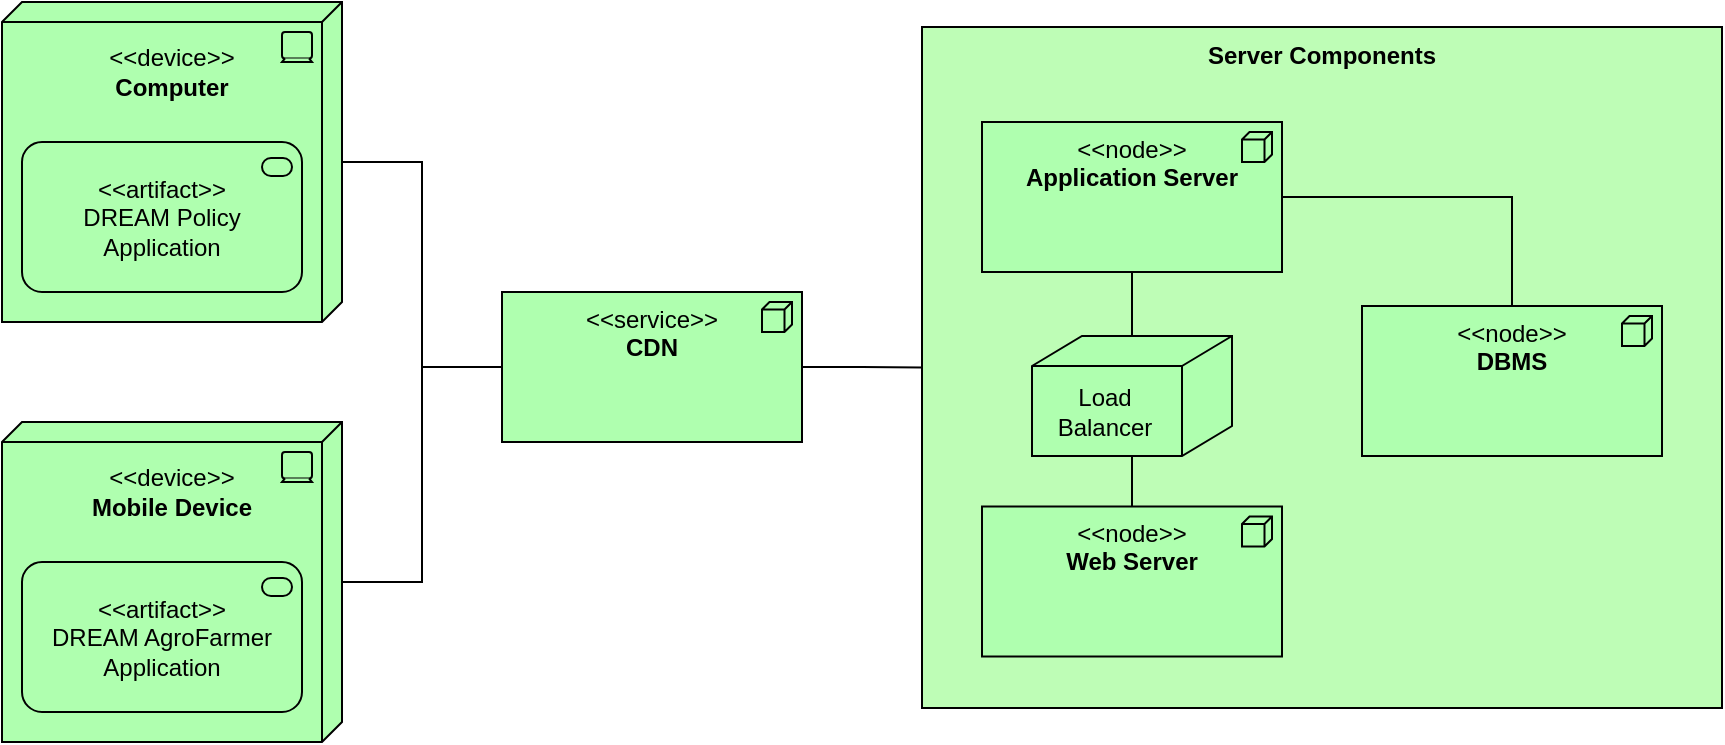<mxfile version="16.2.3" type="device"><diagram id="qqhTFQeBeJczOIMcyhff" name="Page-1"><mxGraphModel dx="946" dy="640" grid="1" gridSize="10" guides="1" tooltips="1" connect="1" arrows="1" fold="1" page="1" pageScale="1" pageWidth="1100" pageHeight="850" math="0" shadow="0"><root><mxCell id="0"/><mxCell id="1" parent="0"/><mxCell id="XJ-CL_UuRvcDlBbl218x-18" value="&lt;b&gt;Server Components&lt;/b&gt;" style="rounded=0;whiteSpace=wrap;html=1;arcSize=2;fillColor=#BEFDB6;strokeColor=#000000;verticalAlign=top;" parent="1" vertex="1"><mxGeometry x="570" y="32.5" width="400" height="340.5" as="geometry"/></mxCell><mxCell id="XJ-CL_UuRvcDlBbl218x-8" value="&lt;div&gt;&lt;br&gt;&lt;/div&gt;&lt;div&gt;&amp;lt;&amp;lt;device&amp;gt;&amp;gt;&lt;/div&gt;&lt;div&gt;&lt;b&gt;Computer&lt;/b&gt;&lt;br&gt;&lt;/div&gt;" style="html=1;outlineConnect=0;whiteSpace=wrap;fillColor=#AFFFAF;shape=mxgraph.archimate3.tech;techType=device;verticalAlign=top;" parent="1" vertex="1"><mxGeometry x="110" y="20" width="170" height="160" as="geometry"/></mxCell><mxCell id="XJ-CL_UuRvcDlBbl218x-31" style="edgeStyle=orthogonalEdgeStyle;rounded=0;orthogonalLoop=1;jettySize=auto;html=1;exitX=0.5;exitY=1;exitDx=0;exitDy=0;exitPerimeter=0;endArrow=none;endFill=0;" parent="1" source="XJ-CL_UuRvcDlBbl218x-10" target="XJ-CL_UuRvcDlBbl218x-28" edge="1"><mxGeometry relative="1" as="geometry"/></mxCell><mxCell id="7WMv-fjUg59XQOAGmqnW-1" style="edgeStyle=orthogonalEdgeStyle;rounded=0;orthogonalLoop=1;jettySize=auto;html=1;exitX=1;exitY=0.5;exitDx=0;exitDy=0;exitPerimeter=0;endArrow=none;endFill=0;" edge="1" parent="1" source="XJ-CL_UuRvcDlBbl218x-10" target="XJ-CL_UuRvcDlBbl218x-11"><mxGeometry relative="1" as="geometry"/></mxCell><mxCell id="XJ-CL_UuRvcDlBbl218x-10" value="&lt;div&gt;&amp;lt;&amp;lt;node&amp;gt;&amp;gt; &lt;br&gt;&lt;/div&gt;&lt;div&gt;&lt;b&gt;Application Server&lt;/b&gt;&lt;/div&gt;" style="html=1;outlineConnect=0;whiteSpace=wrap;fillColor=#AFFFAF;shape=mxgraph.archimate3.application;appType=node;archiType=square;verticalAlign=top;" parent="1" vertex="1"><mxGeometry x="600" y="80" width="150" height="75" as="geometry"/></mxCell><mxCell id="XJ-CL_UuRvcDlBbl218x-11" value="&lt;div&gt;&amp;lt;&amp;lt;node&amp;gt;&amp;gt;&lt;/div&gt;&lt;div&gt;&lt;b&gt;DBMS&lt;/b&gt;&lt;br&gt;&lt;/div&gt;" style="html=1;outlineConnect=0;whiteSpace=wrap;fillColor=#AFFFAF;shape=mxgraph.archimate3.application;appType=node;archiType=square;verticalAlign=top;" parent="1" vertex="1"><mxGeometry x="790" y="172" width="150" height="75" as="geometry"/></mxCell><mxCell id="XJ-CL_UuRvcDlBbl218x-13" value="&lt;div&gt;&lt;br&gt;&lt;/div&gt;&lt;div&gt;&amp;lt;&amp;lt;device&amp;gt;&amp;gt;&lt;/div&gt;&lt;div&gt;&lt;b&gt;Mobile Device&lt;/b&gt;&lt;br&gt;&lt;/div&gt;" style="html=1;outlineConnect=0;whiteSpace=wrap;fillColor=#AFFFAF;shape=mxgraph.archimate3.tech;techType=device;verticalAlign=top;" parent="1" vertex="1"><mxGeometry x="110" y="230" width="170" height="160" as="geometry"/></mxCell><mxCell id="XJ-CL_UuRvcDlBbl218x-14" value="&lt;div&gt;&amp;lt;&amp;lt;artifact&amp;gt;&amp;gt;&lt;/div&gt;&lt;div&gt;DREAM Policy Application&lt;br&gt;&lt;/div&gt;" style="html=1;outlineConnect=0;whiteSpace=wrap;fillColor=#AFFFAF;shape=mxgraph.archimate3.application;appType=serv;archiType=rounded" parent="1" vertex="1"><mxGeometry x="120" y="90" width="140" height="75" as="geometry"/></mxCell><mxCell id="XJ-CL_UuRvcDlBbl218x-15" value="&lt;div&gt;&amp;lt;&amp;lt;artifact&amp;gt;&amp;gt;&lt;/div&gt;&lt;div&gt;DREAM AgroFarmer Application&lt;br&gt;&lt;/div&gt;" style="html=1;outlineConnect=0;whiteSpace=wrap;fillColor=#AFFFAF;shape=mxgraph.archimate3.application;appType=serv;archiType=rounded" parent="1" vertex="1"><mxGeometry x="120" y="300" width="140" height="75" as="geometry"/></mxCell><mxCell id="XJ-CL_UuRvcDlBbl218x-22" style="edgeStyle=orthogonalEdgeStyle;rounded=0;orthogonalLoop=1;jettySize=auto;html=1;exitX=1;exitY=0.5;exitDx=0;exitDy=0;exitPerimeter=0;entryX=0;entryY=0.5;entryDx=0;entryDy=0;endArrow=none;endFill=0;" parent="1" source="XJ-CL_UuRvcDlBbl218x-16" target="XJ-CL_UuRvcDlBbl218x-18" edge="1"><mxGeometry relative="1" as="geometry"/></mxCell><mxCell id="XJ-CL_UuRvcDlBbl218x-23" style="edgeStyle=orthogonalEdgeStyle;rounded=0;orthogonalLoop=1;jettySize=auto;html=1;exitX=0;exitY=0.5;exitDx=0;exitDy=0;exitPerimeter=0;entryX=1;entryY=0.5;entryDx=0;entryDy=0;entryPerimeter=0;endArrow=none;endFill=0;" parent="1" source="XJ-CL_UuRvcDlBbl218x-16" target="XJ-CL_UuRvcDlBbl218x-8" edge="1"><mxGeometry relative="1" as="geometry"/></mxCell><mxCell id="XJ-CL_UuRvcDlBbl218x-24" style="edgeStyle=orthogonalEdgeStyle;rounded=0;orthogonalLoop=1;jettySize=auto;html=1;exitX=0;exitY=0.5;exitDx=0;exitDy=0;exitPerimeter=0;endArrow=none;endFill=0;" parent="1" source="XJ-CL_UuRvcDlBbl218x-16" target="XJ-CL_UuRvcDlBbl218x-13" edge="1"><mxGeometry relative="1" as="geometry"/></mxCell><mxCell id="XJ-CL_UuRvcDlBbl218x-16" value="&lt;div&gt;&amp;lt;&amp;lt;service&amp;gt;&amp;gt;&lt;/div&gt;&lt;div&gt;&lt;b&gt;CDN&lt;/b&gt;&lt;br&gt;&lt;/div&gt;" style="html=1;outlineConnect=0;whiteSpace=wrap;fillColor=#AFFFAF;shape=mxgraph.archimate3.application;appType=node;archiType=square;verticalAlign=top;" parent="1" vertex="1"><mxGeometry x="360" y="165" width="150" height="75" as="geometry"/></mxCell><mxCell id="XJ-CL_UuRvcDlBbl218x-21" value="&lt;div&gt;&amp;lt;&amp;lt;node&amp;gt;&amp;gt;&lt;/div&gt;&lt;div&gt;&lt;b&gt;Web Server&lt;/b&gt;&lt;br&gt;&lt;/div&gt;" style="html=1;outlineConnect=0;whiteSpace=wrap;fillColor=#AFFFAF;shape=mxgraph.archimate3.application;appType=node;archiType=square;verticalAlign=top;" parent="1" vertex="1"><mxGeometry x="600" y="272.25" width="150" height="75" as="geometry"/></mxCell><mxCell id="XJ-CL_UuRvcDlBbl218x-32" style="edgeStyle=orthogonalEdgeStyle;rounded=0;orthogonalLoop=1;jettySize=auto;html=1;exitX=0.5;exitY=1;exitDx=0;exitDy=0;exitPerimeter=0;endArrow=none;endFill=0;" parent="1" source="XJ-CL_UuRvcDlBbl218x-28" target="XJ-CL_UuRvcDlBbl218x-21" edge="1"><mxGeometry relative="1" as="geometry"/></mxCell><mxCell id="XJ-CL_UuRvcDlBbl218x-28" value="" style="html=1;outlineConnect=0;whiteSpace=wrap;fillColor=#AFFFAF;shape=mxgraph.archimate3.node;rounded=0;strokeColor=#000000;verticalAlign=bottom;align=left;" parent="1" vertex="1"><mxGeometry x="625" y="187" width="100" height="60" as="geometry"/></mxCell><mxCell id="XJ-CL_UuRvcDlBbl218x-29" value="&lt;div&gt;Load&lt;/div&gt;&lt;div&gt;Balancer&lt;/div&gt;" style="text;html=1;align=center;verticalAlign=middle;resizable=0;points=[];autosize=1;strokeColor=none;fillColor=none;" parent="1" vertex="1"><mxGeometry x="631" y="210" width="60" height="30" as="geometry"/></mxCell></root></mxGraphModel></diagram></mxfile>